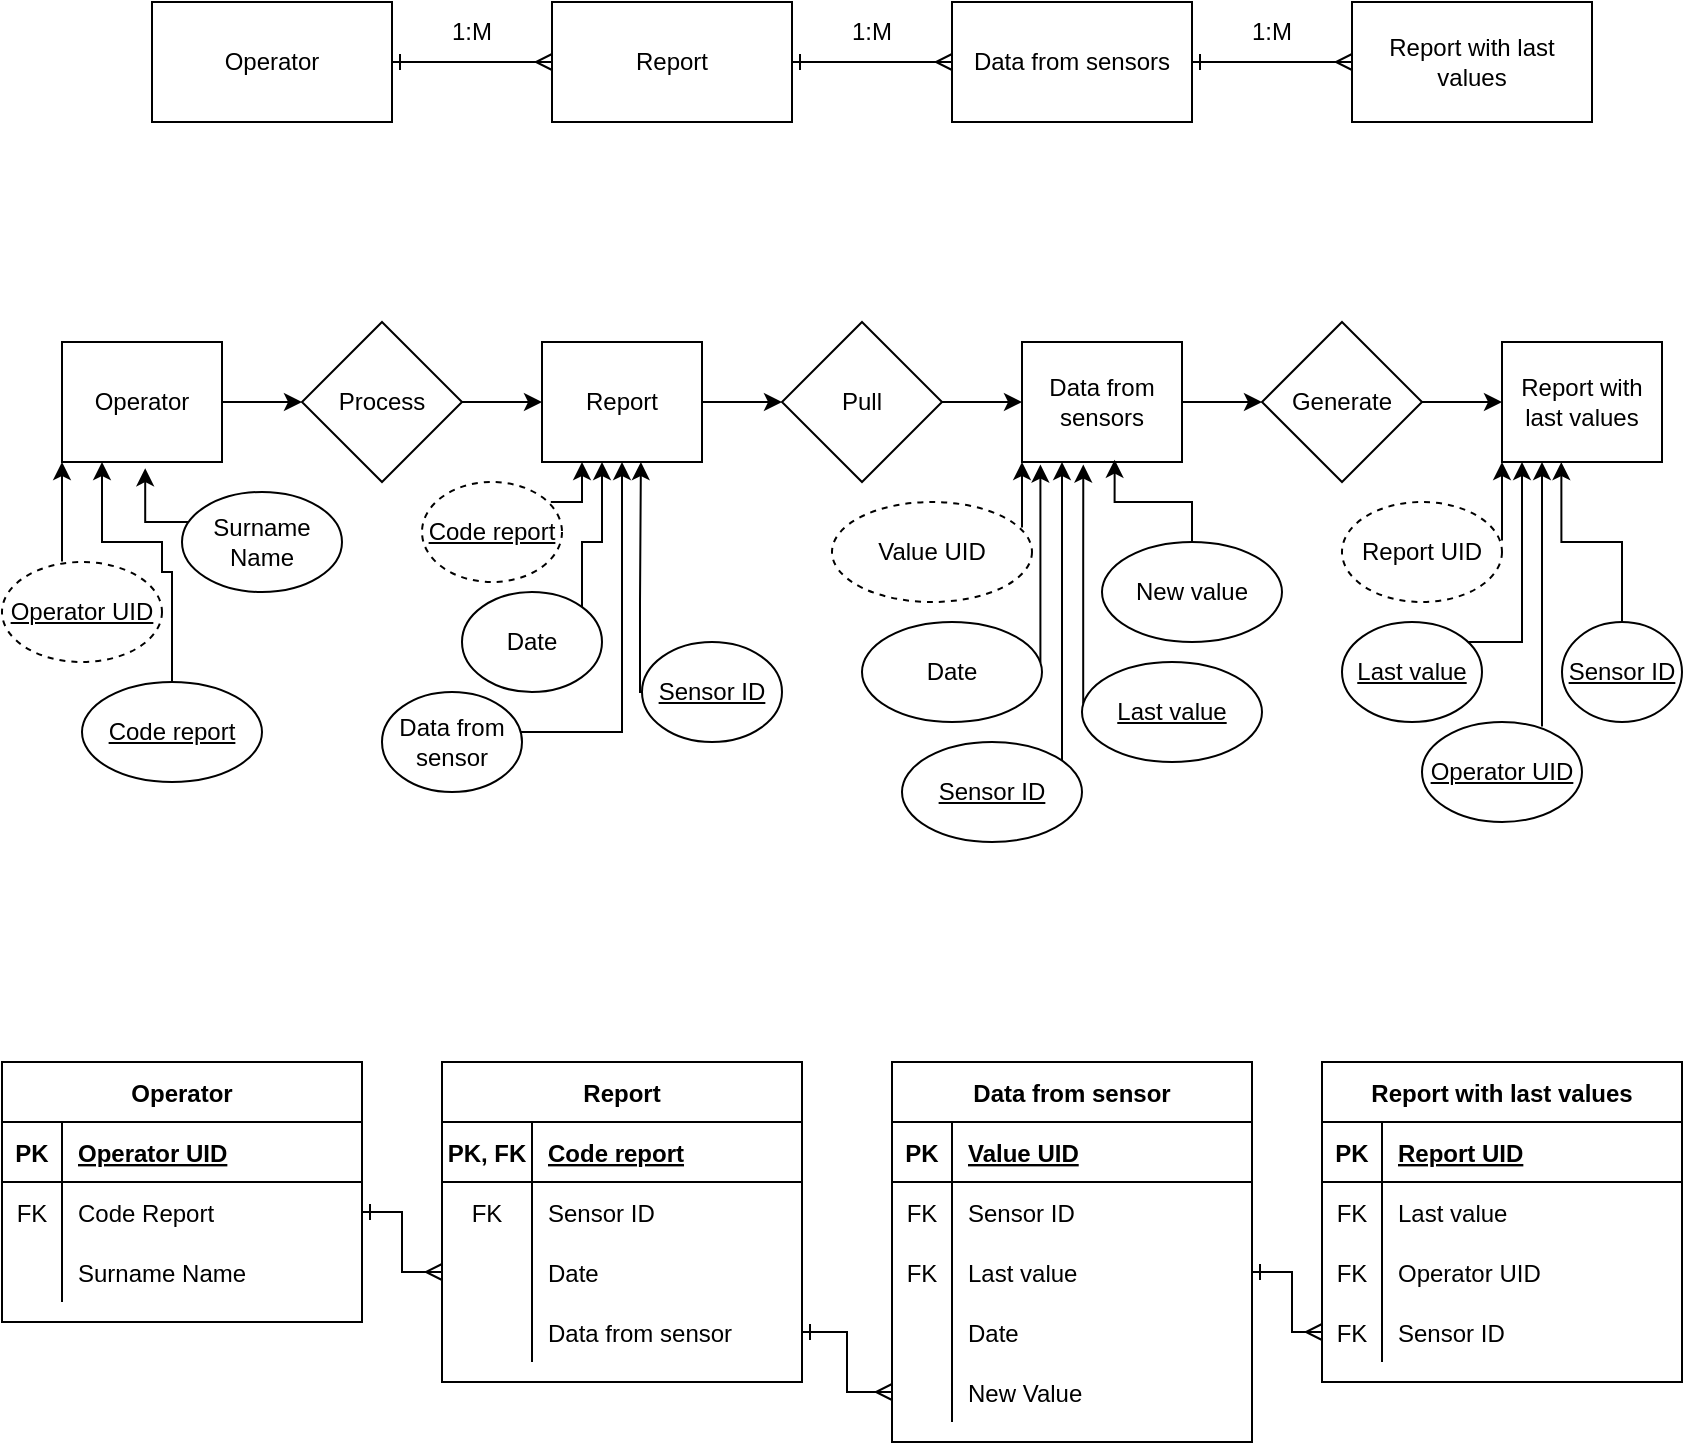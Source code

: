 <mxfile version="15.8.8" type="github">
  <diagram id="vGF8bialjJfrGTbfgi7j" name="Page-1">
    <mxGraphModel dx="1422" dy="764" grid="1" gridSize="10" guides="1" tooltips="1" connect="1" arrows="1" fold="1" page="1" pageScale="1" pageWidth="850" pageHeight="1100" math="0" shadow="0">
      <root>
        <mxCell id="0" />
        <mxCell id="1" parent="0" />
        <object label="" id="k1hCSAN1nnJ3lTa43a7m-6">
          <mxCell style="edgeStyle=orthogonalEdgeStyle;rounded=0;orthogonalLoop=1;jettySize=auto;html=1;endArrow=ERmany;endFill=0;startArrow=ERone;startFill=0;" parent="1" source="k1hCSAN1nnJ3lTa43a7m-2" target="k1hCSAN1nnJ3lTa43a7m-3" edge="1">
            <mxGeometry relative="1" as="geometry" />
          </mxCell>
        </object>
        <mxCell id="k1hCSAN1nnJ3lTa43a7m-2" value="Operator" style="rounded=0;whiteSpace=wrap;html=1;" parent="1" vertex="1">
          <mxGeometry x="80" y="40" width="120" height="60" as="geometry" />
        </mxCell>
        <mxCell id="jW70qNRnX1n7GCD5KlnL-18" style="edgeStyle=orthogonalEdgeStyle;rounded=0;orthogonalLoop=1;jettySize=auto;html=1;exitX=1;exitY=0.5;exitDx=0;exitDy=0;entryX=0;entryY=0.5;entryDx=0;entryDy=0;startArrow=ERone;startFill=0;endArrow=ERmany;endFill=0;" edge="1" parent="1" source="k1hCSAN1nnJ3lTa43a7m-3" target="k1hCSAN1nnJ3lTa43a7m-4">
          <mxGeometry relative="1" as="geometry" />
        </mxCell>
        <mxCell id="k1hCSAN1nnJ3lTa43a7m-3" value="Report" style="rounded=0;whiteSpace=wrap;html=1;" parent="1" vertex="1">
          <mxGeometry x="280" y="40" width="120" height="60" as="geometry" />
        </mxCell>
        <mxCell id="jW70qNRnX1n7GCD5KlnL-19" style="edgeStyle=orthogonalEdgeStyle;rounded=0;orthogonalLoop=1;jettySize=auto;html=1;exitX=1;exitY=0.5;exitDx=0;exitDy=0;entryX=0;entryY=0.5;entryDx=0;entryDy=0;startArrow=ERone;startFill=0;endArrow=ERmany;endFill=0;" edge="1" parent="1" source="k1hCSAN1nnJ3lTa43a7m-4" target="k1hCSAN1nnJ3lTa43a7m-5">
          <mxGeometry relative="1" as="geometry" />
        </mxCell>
        <mxCell id="k1hCSAN1nnJ3lTa43a7m-4" value="Data from sensors" style="rounded=0;whiteSpace=wrap;html=1;" parent="1" vertex="1">
          <mxGeometry x="480" y="40" width="120" height="60" as="geometry" />
        </mxCell>
        <mxCell id="k1hCSAN1nnJ3lTa43a7m-5" value="Report with last values" style="rounded=0;whiteSpace=wrap;html=1;" parent="1" vertex="1">
          <mxGeometry x="680" y="40" width="120" height="60" as="geometry" />
        </mxCell>
        <object label="" id="k1hCSAN1nnJ3lTa43a7m-12">
          <mxCell style="edgeStyle=orthogonalEdgeStyle;rounded=0;orthogonalLoop=1;jettySize=auto;html=1;endArrow=classic;endFill=1;startArrow=none;" parent="1" source="k1hCSAN1nnJ3lTa43a7m-19" target="k1hCSAN1nnJ3lTa43a7m-15" edge="1">
            <mxGeometry relative="1" as="geometry" />
          </mxCell>
        </object>
        <mxCell id="k1hCSAN1nnJ3lTa43a7m-13" value="Operator" style="rounded=0;whiteSpace=wrap;html=1;" parent="1" vertex="1">
          <mxGeometry x="35" y="210" width="80" height="60" as="geometry" />
        </mxCell>
        <mxCell id="jW70qNRnX1n7GCD5KlnL-13" value="" style="edgeStyle=orthogonalEdgeStyle;rounded=0;orthogonalLoop=1;jettySize=auto;html=1;endArrow=classic;endFill=1;" edge="1" parent="1" source="k1hCSAN1nnJ3lTa43a7m-15" target="jW70qNRnX1n7GCD5KlnL-12">
          <mxGeometry relative="1" as="geometry" />
        </mxCell>
        <mxCell id="k1hCSAN1nnJ3lTa43a7m-15" value="Report" style="rounded=0;whiteSpace=wrap;html=1;" parent="1" vertex="1">
          <mxGeometry x="275" y="210" width="80" height="60" as="geometry" />
        </mxCell>
        <mxCell id="k1hCSAN1nnJ3lTa43a7m-16" value="" style="edgeStyle=orthogonalEdgeStyle;rounded=0;orthogonalLoop=1;jettySize=auto;html=1;endArrow=classic;endFill=1;startArrow=none;" parent="1" source="k1hCSAN1nnJ3lTa43a7m-21" target="k1hCSAN1nnJ3lTa43a7m-18" edge="1">
          <mxGeometry relative="1" as="geometry" />
        </mxCell>
        <mxCell id="k1hCSAN1nnJ3lTa43a7m-17" value="Data from sensors" style="rounded=0;whiteSpace=wrap;html=1;" parent="1" vertex="1">
          <mxGeometry x="515" y="210" width="80" height="60" as="geometry" />
        </mxCell>
        <mxCell id="k1hCSAN1nnJ3lTa43a7m-18" value="Report with last values" style="rounded=0;whiteSpace=wrap;html=1;" parent="1" vertex="1">
          <mxGeometry x="755" y="210" width="80" height="60" as="geometry" />
        </mxCell>
        <mxCell id="k1hCSAN1nnJ3lTa43a7m-19" value="Process" style="rhombus;whiteSpace=wrap;html=1;" parent="1" vertex="1">
          <mxGeometry x="155" y="200" width="80" height="80" as="geometry" />
        </mxCell>
        <mxCell id="k1hCSAN1nnJ3lTa43a7m-20" value="" style="edgeStyle=orthogonalEdgeStyle;rounded=0;orthogonalLoop=1;jettySize=auto;html=1;endArrow=classic;endFill=1;" parent="1" source="k1hCSAN1nnJ3lTa43a7m-13" target="k1hCSAN1nnJ3lTa43a7m-19" edge="1">
          <mxGeometry relative="1" as="geometry">
            <mxPoint x="-685" y="240" as="sourcePoint" />
            <mxPoint x="-325" y="240" as="targetPoint" />
          </mxGeometry>
        </mxCell>
        <mxCell id="k1hCSAN1nnJ3lTa43a7m-21" value="&lt;div&gt;Generate&lt;/div&gt;" style="rhombus;whiteSpace=wrap;html=1;" parent="1" vertex="1">
          <mxGeometry x="635" y="200" width="80" height="80" as="geometry" />
        </mxCell>
        <mxCell id="k1hCSAN1nnJ3lTa43a7m-22" value="" style="edgeStyle=orthogonalEdgeStyle;rounded=0;orthogonalLoop=1;jettySize=auto;html=1;endArrow=classic;endFill=1;" parent="1" source="k1hCSAN1nnJ3lTa43a7m-17" target="k1hCSAN1nnJ3lTa43a7m-21" edge="1">
          <mxGeometry relative="1" as="geometry">
            <mxPoint x="275" y="240" as="sourcePoint" />
            <mxPoint x="675" y="240" as="targetPoint" />
          </mxGeometry>
        </mxCell>
        <mxCell id="k1hCSAN1nnJ3lTa43a7m-28" value="" style="edgeStyle=orthogonalEdgeStyle;rounded=0;orthogonalLoop=1;jettySize=auto;html=1;endArrow=classic;endFill=1;" parent="1" source="k1hCSAN1nnJ3lTa43a7m-26" target="k1hCSAN1nnJ3lTa43a7m-13" edge="1">
          <mxGeometry relative="1" as="geometry">
            <Array as="points">
              <mxPoint x="35" y="310" />
              <mxPoint x="35" y="310" />
            </Array>
          </mxGeometry>
        </mxCell>
        <mxCell id="k1hCSAN1nnJ3lTa43a7m-26" value="Operator UID" style="ellipse;whiteSpace=wrap;html=1;dashed=1;strokeWidth=1;perimeterSpacing=1;fontStyle=4" parent="1" vertex="1">
          <mxGeometry x="5" y="320" width="80" height="50" as="geometry" />
        </mxCell>
        <mxCell id="jW70qNRnX1n7GCD5KlnL-50" style="edgeStyle=orthogonalEdgeStyle;rounded=0;orthogonalLoop=1;jettySize=auto;html=1;entryX=0.25;entryY=1;entryDx=0;entryDy=0;startArrow=none;startFill=0;endArrow=classic;endFill=1;" edge="1" parent="1" source="k1hCSAN1nnJ3lTa43a7m-29" target="k1hCSAN1nnJ3lTa43a7m-13">
          <mxGeometry relative="1" as="geometry">
            <Array as="points">
              <mxPoint x="90" y="325" />
              <mxPoint x="85" y="325" />
              <mxPoint x="85" y="310" />
              <mxPoint x="55" y="310" />
            </Array>
          </mxGeometry>
        </mxCell>
        <mxCell id="k1hCSAN1nnJ3lTa43a7m-29" value="Code report" style="ellipse;whiteSpace=wrap;html=1;strokeWidth=1;fontStyle=4" parent="1" vertex="1">
          <mxGeometry x="45" y="380" width="90" height="50" as="geometry" />
        </mxCell>
        <mxCell id="Ia2dbIfGd3CQwf1KwUH0-1" value="&amp;nbsp;" style="text;whiteSpace=wrap;html=1;" parent="1" vertex="1">
          <mxGeometry x="265" y="400" width="30" height="30" as="geometry" />
        </mxCell>
        <mxCell id="jW70qNRnX1n7GCD5KlnL-2" value="1:M" style="text;html=1;strokeColor=none;fillColor=none;align=center;verticalAlign=middle;whiteSpace=wrap;rounded=0;" vertex="1" parent="1">
          <mxGeometry x="210" y="40" width="60" height="30" as="geometry" />
        </mxCell>
        <mxCell id="jW70qNRnX1n7GCD5KlnL-3" value="1:M" style="text;html=1;strokeColor=none;fillColor=none;align=center;verticalAlign=middle;whiteSpace=wrap;rounded=0;" vertex="1" parent="1">
          <mxGeometry x="410" y="40" width="60" height="30" as="geometry" />
        </mxCell>
        <mxCell id="jW70qNRnX1n7GCD5KlnL-4" value="1:M" style="text;html=1;strokeColor=none;fillColor=none;align=center;verticalAlign=middle;whiteSpace=wrap;rounded=0;" vertex="1" parent="1">
          <mxGeometry x="610" y="40" width="60" height="30" as="geometry" />
        </mxCell>
        <mxCell id="jW70qNRnX1n7GCD5KlnL-7" style="edgeStyle=orthogonalEdgeStyle;rounded=0;orthogonalLoop=1;jettySize=auto;html=1;endArrow=classic;endFill=1;" edge="1" parent="1" source="jW70qNRnX1n7GCD5KlnL-5" target="k1hCSAN1nnJ3lTa43a7m-15">
          <mxGeometry relative="1" as="geometry">
            <Array as="points">
              <mxPoint x="295" y="290" />
            </Array>
          </mxGeometry>
        </mxCell>
        <mxCell id="jW70qNRnX1n7GCD5KlnL-5" value="Code report" style="ellipse;whiteSpace=wrap;html=1;dashed=1;strokeWidth=1;perimeterSpacing=1;fontStyle=4" vertex="1" parent="1">
          <mxGeometry x="215" y="280" width="70" height="50" as="geometry" />
        </mxCell>
        <mxCell id="jW70qNRnX1n7GCD5KlnL-51" style="edgeStyle=orthogonalEdgeStyle;rounded=0;orthogonalLoop=1;jettySize=auto;html=1;entryX=0.52;entryY=1.052;entryDx=0;entryDy=0;entryPerimeter=0;startArrow=none;startFill=0;endArrow=classic;endFill=1;" edge="1" parent="1" source="jW70qNRnX1n7GCD5KlnL-8" target="k1hCSAN1nnJ3lTa43a7m-13">
          <mxGeometry relative="1" as="geometry">
            <Array as="points">
              <mxPoint x="77" y="300" />
            </Array>
          </mxGeometry>
        </mxCell>
        <mxCell id="jW70qNRnX1n7GCD5KlnL-8" value="Surname Name" style="ellipse;whiteSpace=wrap;html=1;strokeWidth=1;fontStyle=0" vertex="1" parent="1">
          <mxGeometry x="95" y="285" width="80" height="50" as="geometry" />
        </mxCell>
        <mxCell id="jW70qNRnX1n7GCD5KlnL-14" value="" style="edgeStyle=orthogonalEdgeStyle;rounded=0;orthogonalLoop=1;jettySize=auto;html=1;endArrow=classic;endFill=1;" edge="1" parent="1" source="jW70qNRnX1n7GCD5KlnL-12" target="k1hCSAN1nnJ3lTa43a7m-17">
          <mxGeometry relative="1" as="geometry" />
        </mxCell>
        <mxCell id="jW70qNRnX1n7GCD5KlnL-12" value="Pull" style="rhombus;whiteSpace=wrap;html=1;" vertex="1" parent="1">
          <mxGeometry x="395" y="200" width="80" height="80" as="geometry" />
        </mxCell>
        <mxCell id="jW70qNRnX1n7GCD5KlnL-17" style="edgeStyle=orthogonalEdgeStyle;rounded=0;orthogonalLoop=1;jettySize=auto;html=1;endArrow=classic;endFill=1;" edge="1" parent="1" source="jW70qNRnX1n7GCD5KlnL-15">
          <mxGeometry relative="1" as="geometry">
            <mxPoint x="305" y="270" as="targetPoint" />
            <Array as="points">
              <mxPoint x="295" y="310" />
              <mxPoint x="305" y="310" />
              <mxPoint x="305" y="270" />
            </Array>
          </mxGeometry>
        </mxCell>
        <mxCell id="jW70qNRnX1n7GCD5KlnL-15" value="&lt;div&gt;Date&lt;/div&gt;" style="ellipse;whiteSpace=wrap;html=1;strokeWidth=1;fontStyle=0" vertex="1" parent="1">
          <mxGeometry x="235" y="335" width="70" height="50" as="geometry" />
        </mxCell>
        <mxCell id="jW70qNRnX1n7GCD5KlnL-21" style="edgeStyle=orthogonalEdgeStyle;rounded=0;orthogonalLoop=1;jettySize=auto;html=1;entryX=0.5;entryY=1;entryDx=0;entryDy=0;startArrow=none;startFill=0;endArrow=classic;endFill=1;" edge="1" parent="1" source="jW70qNRnX1n7GCD5KlnL-20" target="k1hCSAN1nnJ3lTa43a7m-15">
          <mxGeometry relative="1" as="geometry">
            <Array as="points">
              <mxPoint x="315" y="405" />
            </Array>
          </mxGeometry>
        </mxCell>
        <mxCell id="jW70qNRnX1n7GCD5KlnL-20" value="Data from sensor" style="ellipse;whiteSpace=wrap;html=1;strokeWidth=1;fontStyle=0" vertex="1" parent="1">
          <mxGeometry x="195" y="385" width="70" height="50" as="geometry" />
        </mxCell>
        <mxCell id="jW70qNRnX1n7GCD5KlnL-23" style="edgeStyle=orthogonalEdgeStyle;rounded=0;orthogonalLoop=1;jettySize=auto;html=1;entryX=0.618;entryY=1;entryDx=0;entryDy=0;entryPerimeter=0;startArrow=none;startFill=0;endArrow=classic;endFill=1;" edge="1" parent="1" source="jW70qNRnX1n7GCD5KlnL-22" target="k1hCSAN1nnJ3lTa43a7m-15">
          <mxGeometry relative="1" as="geometry">
            <Array as="points">
              <mxPoint x="324" y="340" />
              <mxPoint x="324" y="340" />
            </Array>
          </mxGeometry>
        </mxCell>
        <mxCell id="jW70qNRnX1n7GCD5KlnL-22" value="Sensor ID" style="ellipse;whiteSpace=wrap;html=1;strokeWidth=1;fontStyle=4" vertex="1" parent="1">
          <mxGeometry x="325" y="360" width="70" height="50" as="geometry" />
        </mxCell>
        <mxCell id="jW70qNRnX1n7GCD5KlnL-26" style="edgeStyle=orthogonalEdgeStyle;rounded=0;orthogonalLoop=1;jettySize=auto;html=1;entryX=0;entryY=1;entryDx=0;entryDy=0;startArrow=none;startFill=0;endArrow=classic;endFill=1;" edge="1" parent="1" source="jW70qNRnX1n7GCD5KlnL-25" target="k1hCSAN1nnJ3lTa43a7m-17">
          <mxGeometry relative="1" as="geometry">
            <Array as="points">
              <mxPoint x="485" y="290" />
              <mxPoint x="485" y="290" />
            </Array>
          </mxGeometry>
        </mxCell>
        <mxCell id="jW70qNRnX1n7GCD5KlnL-25" value="Value UID" style="ellipse;whiteSpace=wrap;html=1;dashed=1;strokeWidth=1;perimeterSpacing=1;" vertex="1" parent="1">
          <mxGeometry x="420" y="290" width="100" height="50" as="geometry" />
        </mxCell>
        <mxCell id="jW70qNRnX1n7GCD5KlnL-28" style="edgeStyle=orthogonalEdgeStyle;rounded=0;orthogonalLoop=1;jettySize=auto;html=1;entryX=0.115;entryY=1.021;entryDx=0;entryDy=0;entryPerimeter=0;startArrow=none;startFill=0;endArrow=classic;endFill=1;" edge="1" parent="1" source="jW70qNRnX1n7GCD5KlnL-27" target="k1hCSAN1nnJ3lTa43a7m-17">
          <mxGeometry relative="1" as="geometry">
            <Array as="points">
              <mxPoint x="524" y="350" />
              <mxPoint x="524" y="350" />
            </Array>
          </mxGeometry>
        </mxCell>
        <mxCell id="jW70qNRnX1n7GCD5KlnL-27" value="&lt;div&gt;Date&lt;/div&gt;" style="ellipse;whiteSpace=wrap;html=1;strokeWidth=1;fontStyle=0" vertex="1" parent="1">
          <mxGeometry x="435" y="350" width="90" height="50" as="geometry" />
        </mxCell>
        <mxCell id="jW70qNRnX1n7GCD5KlnL-30" style="edgeStyle=orthogonalEdgeStyle;rounded=0;orthogonalLoop=1;jettySize=auto;html=1;entryX=0.25;entryY=1;entryDx=0;entryDy=0;startArrow=none;startFill=0;endArrow=classic;endFill=1;" edge="1" parent="1" source="jW70qNRnX1n7GCD5KlnL-29" target="k1hCSAN1nnJ3lTa43a7m-17">
          <mxGeometry relative="1" as="geometry">
            <Array as="points">
              <mxPoint x="535" y="360" />
              <mxPoint x="535" y="360" />
            </Array>
          </mxGeometry>
        </mxCell>
        <mxCell id="jW70qNRnX1n7GCD5KlnL-29" value="Sensor ID" style="ellipse;whiteSpace=wrap;html=1;strokeWidth=1;fontStyle=4" vertex="1" parent="1">
          <mxGeometry x="455" y="410" width="90" height="50" as="geometry" />
        </mxCell>
        <mxCell id="jW70qNRnX1n7GCD5KlnL-33" style="edgeStyle=orthogonalEdgeStyle;rounded=0;orthogonalLoop=1;jettySize=auto;html=1;entryX=0.383;entryY=1.021;entryDx=0;entryDy=0;entryPerimeter=0;startArrow=none;startFill=0;endArrow=classic;endFill=1;" edge="1" parent="1" source="jW70qNRnX1n7GCD5KlnL-31" target="k1hCSAN1nnJ3lTa43a7m-17">
          <mxGeometry relative="1" as="geometry">
            <Array as="points">
              <mxPoint x="546" y="320" />
            </Array>
          </mxGeometry>
        </mxCell>
        <mxCell id="jW70qNRnX1n7GCD5KlnL-31" value="Last value" style="ellipse;whiteSpace=wrap;html=1;strokeWidth=1;fontStyle=4" vertex="1" parent="1">
          <mxGeometry x="545" y="370" width="90" height="50" as="geometry" />
        </mxCell>
        <mxCell id="jW70qNRnX1n7GCD5KlnL-34" style="edgeStyle=orthogonalEdgeStyle;rounded=0;orthogonalLoop=1;jettySize=auto;html=1;entryX=0.579;entryY=0.981;entryDx=0;entryDy=0;entryPerimeter=0;startArrow=none;startFill=0;endArrow=classic;endFill=1;" edge="1" parent="1" source="jW70qNRnX1n7GCD5KlnL-32" target="k1hCSAN1nnJ3lTa43a7m-17">
          <mxGeometry relative="1" as="geometry" />
        </mxCell>
        <mxCell id="jW70qNRnX1n7GCD5KlnL-32" value="New value" style="ellipse;whiteSpace=wrap;html=1;strokeWidth=1;fontStyle=0" vertex="1" parent="1">
          <mxGeometry x="555" y="310" width="90" height="50" as="geometry" />
        </mxCell>
        <mxCell id="jW70qNRnX1n7GCD5KlnL-35" value="&amp;nbsp;" style="text;whiteSpace=wrap;html=1;" vertex="1" parent="1">
          <mxGeometry x="705" y="390" width="30" height="30" as="geometry" />
        </mxCell>
        <mxCell id="jW70qNRnX1n7GCD5KlnL-41" style="edgeStyle=orthogonalEdgeStyle;rounded=0;orthogonalLoop=1;jettySize=auto;html=1;entryX=0.125;entryY=1;entryDx=0;entryDy=0;entryPerimeter=0;startArrow=none;startFill=0;endArrow=classic;endFill=1;" edge="1" parent="1" source="jW70qNRnX1n7GCD5KlnL-36" target="k1hCSAN1nnJ3lTa43a7m-18">
          <mxGeometry relative="1" as="geometry">
            <Array as="points">
              <mxPoint x="765" y="360" />
              <mxPoint x="765" y="360" />
            </Array>
          </mxGeometry>
        </mxCell>
        <mxCell id="jW70qNRnX1n7GCD5KlnL-36" value="Last value" style="ellipse;whiteSpace=wrap;html=1;strokeWidth=1;fontStyle=4" vertex="1" parent="1">
          <mxGeometry x="675" y="350" width="70" height="50" as="geometry" />
        </mxCell>
        <mxCell id="jW70qNRnX1n7GCD5KlnL-42" style="edgeStyle=orthogonalEdgeStyle;rounded=0;orthogonalLoop=1;jettySize=auto;html=1;entryX=0.25;entryY=1;entryDx=0;entryDy=0;startArrow=none;startFill=0;endArrow=classic;endFill=1;" edge="1" parent="1" source="jW70qNRnX1n7GCD5KlnL-37" target="k1hCSAN1nnJ3lTa43a7m-18">
          <mxGeometry relative="1" as="geometry">
            <Array as="points">
              <mxPoint x="775" y="380" />
              <mxPoint x="775" y="380" />
            </Array>
          </mxGeometry>
        </mxCell>
        <mxCell id="jW70qNRnX1n7GCD5KlnL-37" value="Operator UID" style="ellipse;whiteSpace=wrap;html=1;strokeWidth=1;perimeterSpacing=1;fontStyle=4" vertex="1" parent="1">
          <mxGeometry x="715" y="400" width="80" height="50" as="geometry" />
        </mxCell>
        <mxCell id="jW70qNRnX1n7GCD5KlnL-39" style="edgeStyle=orthogonalEdgeStyle;rounded=0;orthogonalLoop=1;jettySize=auto;html=1;entryX=0;entryY=1;entryDx=0;entryDy=0;startArrow=none;startFill=0;endArrow=classic;endFill=1;" edge="1" parent="1" source="jW70qNRnX1n7GCD5KlnL-38" target="k1hCSAN1nnJ3lTa43a7m-18">
          <mxGeometry relative="1" as="geometry">
            <Array as="points">
              <mxPoint x="745" y="290" />
              <mxPoint x="745" y="290" />
            </Array>
          </mxGeometry>
        </mxCell>
        <mxCell id="jW70qNRnX1n7GCD5KlnL-38" value="Report UID" style="ellipse;whiteSpace=wrap;html=1;dashed=1;strokeWidth=1;perimeterSpacing=1;fontStyle=0" vertex="1" parent="1">
          <mxGeometry x="675" y="290" width="80" height="50" as="geometry" />
        </mxCell>
        <mxCell id="jW70qNRnX1n7GCD5KlnL-43" style="edgeStyle=orthogonalEdgeStyle;rounded=0;orthogonalLoop=1;jettySize=auto;html=1;entryX=0.371;entryY=1.001;entryDx=0;entryDy=0;entryPerimeter=0;startArrow=none;startFill=0;endArrow=classic;endFill=1;" edge="1" parent="1" source="jW70qNRnX1n7GCD5KlnL-40" target="k1hCSAN1nnJ3lTa43a7m-18">
          <mxGeometry relative="1" as="geometry" />
        </mxCell>
        <mxCell id="jW70qNRnX1n7GCD5KlnL-40" value="Sensor ID" style="ellipse;whiteSpace=wrap;html=1;strokeWidth=1;fontStyle=4" vertex="1" parent="1">
          <mxGeometry x="785" y="350" width="60" height="50" as="geometry" />
        </mxCell>
        <mxCell id="jW70qNRnX1n7GCD5KlnL-44" value="&amp;nbsp;" style="text;whiteSpace=wrap;html=1;" vertex="1" parent="1">
          <mxGeometry x="185" y="460" width="30" height="30" as="geometry" />
        </mxCell>
        <mxCell id="jW70qNRnX1n7GCD5KlnL-75" value="Operator" style="shape=table;startSize=30;container=1;collapsible=1;childLayout=tableLayout;fixedRows=1;rowLines=0;fontStyle=1;align=center;resizeLast=1;" vertex="1" parent="1">
          <mxGeometry x="5" y="570" width="180" height="130" as="geometry" />
        </mxCell>
        <mxCell id="jW70qNRnX1n7GCD5KlnL-76" value="" style="shape=partialRectangle;collapsible=0;dropTarget=0;pointerEvents=0;fillColor=none;top=0;left=0;bottom=1;right=0;points=[[0,0.5],[1,0.5]];portConstraint=eastwest;" vertex="1" parent="jW70qNRnX1n7GCD5KlnL-75">
          <mxGeometry y="30" width="180" height="30" as="geometry" />
        </mxCell>
        <mxCell id="jW70qNRnX1n7GCD5KlnL-77" value="PK" style="shape=partialRectangle;connectable=0;fillColor=none;top=0;left=0;bottom=0;right=0;fontStyle=1;overflow=hidden;" vertex="1" parent="jW70qNRnX1n7GCD5KlnL-76">
          <mxGeometry width="30" height="30" as="geometry">
            <mxRectangle width="30" height="30" as="alternateBounds" />
          </mxGeometry>
        </mxCell>
        <mxCell id="jW70qNRnX1n7GCD5KlnL-78" value="Operator UID" style="shape=partialRectangle;connectable=0;fillColor=none;top=0;left=0;bottom=0;right=0;align=left;spacingLeft=6;fontStyle=5;overflow=hidden;" vertex="1" parent="jW70qNRnX1n7GCD5KlnL-76">
          <mxGeometry x="30" width="150" height="30" as="geometry">
            <mxRectangle width="150" height="30" as="alternateBounds" />
          </mxGeometry>
        </mxCell>
        <mxCell id="jW70qNRnX1n7GCD5KlnL-79" value="" style="shape=partialRectangle;collapsible=0;dropTarget=0;pointerEvents=0;fillColor=none;top=0;left=0;bottom=0;right=0;points=[[0,0.5],[1,0.5]];portConstraint=eastwest;" vertex="1" parent="jW70qNRnX1n7GCD5KlnL-75">
          <mxGeometry y="60" width="180" height="30" as="geometry" />
        </mxCell>
        <mxCell id="jW70qNRnX1n7GCD5KlnL-80" value="FK" style="shape=partialRectangle;connectable=0;fillColor=none;top=0;left=0;bottom=0;right=0;editable=1;overflow=hidden;" vertex="1" parent="jW70qNRnX1n7GCD5KlnL-79">
          <mxGeometry width="30" height="30" as="geometry">
            <mxRectangle width="30" height="30" as="alternateBounds" />
          </mxGeometry>
        </mxCell>
        <mxCell id="jW70qNRnX1n7GCD5KlnL-81" value="Code Report" style="shape=partialRectangle;connectable=0;fillColor=none;top=0;left=0;bottom=0;right=0;align=left;spacingLeft=6;overflow=hidden;" vertex="1" parent="jW70qNRnX1n7GCD5KlnL-79">
          <mxGeometry x="30" width="150" height="30" as="geometry">
            <mxRectangle width="150" height="30" as="alternateBounds" />
          </mxGeometry>
        </mxCell>
        <mxCell id="jW70qNRnX1n7GCD5KlnL-82" value="" style="shape=partialRectangle;collapsible=0;dropTarget=0;pointerEvents=0;fillColor=none;top=0;left=0;bottom=0;right=0;points=[[0,0.5],[1,0.5]];portConstraint=eastwest;" vertex="1" parent="jW70qNRnX1n7GCD5KlnL-75">
          <mxGeometry y="90" width="180" height="30" as="geometry" />
        </mxCell>
        <mxCell id="jW70qNRnX1n7GCD5KlnL-83" value="" style="shape=partialRectangle;connectable=0;fillColor=none;top=0;left=0;bottom=0;right=0;editable=1;overflow=hidden;" vertex="1" parent="jW70qNRnX1n7GCD5KlnL-82">
          <mxGeometry width="30" height="30" as="geometry">
            <mxRectangle width="30" height="30" as="alternateBounds" />
          </mxGeometry>
        </mxCell>
        <mxCell id="jW70qNRnX1n7GCD5KlnL-84" value="Surname Name" style="shape=partialRectangle;connectable=0;fillColor=none;top=0;left=0;bottom=0;right=0;align=left;spacingLeft=6;overflow=hidden;" vertex="1" parent="jW70qNRnX1n7GCD5KlnL-82">
          <mxGeometry x="30" width="150" height="30" as="geometry">
            <mxRectangle width="150" height="30" as="alternateBounds" />
          </mxGeometry>
        </mxCell>
        <mxCell id="jW70qNRnX1n7GCD5KlnL-88" value="Report" style="shape=table;startSize=30;container=1;collapsible=1;childLayout=tableLayout;fixedRows=1;rowLines=0;fontStyle=1;align=center;resizeLast=1;" vertex="1" parent="1">
          <mxGeometry x="225" y="570" width="180" height="160" as="geometry" />
        </mxCell>
        <mxCell id="jW70qNRnX1n7GCD5KlnL-89" value="" style="shape=partialRectangle;collapsible=0;dropTarget=0;pointerEvents=0;fillColor=none;top=0;left=0;bottom=1;right=0;points=[[0,0.5],[1,0.5]];portConstraint=eastwest;" vertex="1" parent="jW70qNRnX1n7GCD5KlnL-88">
          <mxGeometry y="30" width="180" height="30" as="geometry" />
        </mxCell>
        <mxCell id="jW70qNRnX1n7GCD5KlnL-90" value="PK, FK" style="shape=partialRectangle;connectable=0;fillColor=none;top=0;left=0;bottom=0;right=0;fontStyle=1;overflow=hidden;" vertex="1" parent="jW70qNRnX1n7GCD5KlnL-89">
          <mxGeometry width="45" height="30" as="geometry">
            <mxRectangle width="45" height="30" as="alternateBounds" />
          </mxGeometry>
        </mxCell>
        <mxCell id="jW70qNRnX1n7GCD5KlnL-91" value="Code report" style="shape=partialRectangle;connectable=0;fillColor=none;top=0;left=0;bottom=0;right=0;align=left;spacingLeft=6;fontStyle=5;overflow=hidden;" vertex="1" parent="jW70qNRnX1n7GCD5KlnL-89">
          <mxGeometry x="45" width="135" height="30" as="geometry">
            <mxRectangle width="135" height="30" as="alternateBounds" />
          </mxGeometry>
        </mxCell>
        <mxCell id="jW70qNRnX1n7GCD5KlnL-92" value="" style="shape=partialRectangle;collapsible=0;dropTarget=0;pointerEvents=0;fillColor=none;top=0;left=0;bottom=0;right=0;points=[[0,0.5],[1,0.5]];portConstraint=eastwest;" vertex="1" parent="jW70qNRnX1n7GCD5KlnL-88">
          <mxGeometry y="60" width="180" height="30" as="geometry" />
        </mxCell>
        <mxCell id="jW70qNRnX1n7GCD5KlnL-93" value="FK" style="shape=partialRectangle;connectable=0;fillColor=none;top=0;left=0;bottom=0;right=0;editable=1;overflow=hidden;" vertex="1" parent="jW70qNRnX1n7GCD5KlnL-92">
          <mxGeometry width="45" height="30" as="geometry">
            <mxRectangle width="45" height="30" as="alternateBounds" />
          </mxGeometry>
        </mxCell>
        <mxCell id="jW70qNRnX1n7GCD5KlnL-94" value="Sensor ID" style="shape=partialRectangle;connectable=0;fillColor=none;top=0;left=0;bottom=0;right=0;align=left;spacingLeft=6;overflow=hidden;" vertex="1" parent="jW70qNRnX1n7GCD5KlnL-92">
          <mxGeometry x="45" width="135" height="30" as="geometry">
            <mxRectangle width="135" height="30" as="alternateBounds" />
          </mxGeometry>
        </mxCell>
        <mxCell id="jW70qNRnX1n7GCD5KlnL-95" value="" style="shape=partialRectangle;collapsible=0;dropTarget=0;pointerEvents=0;fillColor=none;top=0;left=0;bottom=0;right=0;points=[[0,0.5],[1,0.5]];portConstraint=eastwest;" vertex="1" parent="jW70qNRnX1n7GCD5KlnL-88">
          <mxGeometry y="90" width="180" height="30" as="geometry" />
        </mxCell>
        <mxCell id="jW70qNRnX1n7GCD5KlnL-96" value="" style="shape=partialRectangle;connectable=0;fillColor=none;top=0;left=0;bottom=0;right=0;editable=1;overflow=hidden;" vertex="1" parent="jW70qNRnX1n7GCD5KlnL-95">
          <mxGeometry width="45" height="30" as="geometry">
            <mxRectangle width="45" height="30" as="alternateBounds" />
          </mxGeometry>
        </mxCell>
        <mxCell id="jW70qNRnX1n7GCD5KlnL-97" value="Date" style="shape=partialRectangle;connectable=0;fillColor=none;top=0;left=0;bottom=0;right=0;align=left;spacingLeft=6;overflow=hidden;" vertex="1" parent="jW70qNRnX1n7GCD5KlnL-95">
          <mxGeometry x="45" width="135" height="30" as="geometry">
            <mxRectangle width="135" height="30" as="alternateBounds" />
          </mxGeometry>
        </mxCell>
        <mxCell id="jW70qNRnX1n7GCD5KlnL-121" style="shape=partialRectangle;collapsible=0;dropTarget=0;pointerEvents=0;fillColor=none;top=0;left=0;bottom=0;right=0;points=[[0,0.5],[1,0.5]];portConstraint=eastwest;" vertex="1" parent="jW70qNRnX1n7GCD5KlnL-88">
          <mxGeometry y="120" width="180" height="30" as="geometry" />
        </mxCell>
        <mxCell id="jW70qNRnX1n7GCD5KlnL-122" style="shape=partialRectangle;connectable=0;fillColor=none;top=0;left=0;bottom=0;right=0;editable=1;overflow=hidden;" vertex="1" parent="jW70qNRnX1n7GCD5KlnL-121">
          <mxGeometry width="45" height="30" as="geometry">
            <mxRectangle width="45" height="30" as="alternateBounds" />
          </mxGeometry>
        </mxCell>
        <mxCell id="jW70qNRnX1n7GCD5KlnL-123" value="Data from sensor" style="shape=partialRectangle;connectable=0;fillColor=none;top=0;left=0;bottom=0;right=0;align=left;spacingLeft=6;overflow=hidden;" vertex="1" parent="jW70qNRnX1n7GCD5KlnL-121">
          <mxGeometry x="45" width="135" height="30" as="geometry">
            <mxRectangle width="135" height="30" as="alternateBounds" />
          </mxGeometry>
        </mxCell>
        <mxCell id="jW70qNRnX1n7GCD5KlnL-98" value="Data from sensor" style="shape=table;startSize=30;container=1;collapsible=1;childLayout=tableLayout;fixedRows=1;rowLines=0;fontStyle=1;align=center;resizeLast=1;" vertex="1" parent="1">
          <mxGeometry x="450" y="570" width="180" height="190" as="geometry" />
        </mxCell>
        <mxCell id="jW70qNRnX1n7GCD5KlnL-99" value="" style="shape=partialRectangle;collapsible=0;dropTarget=0;pointerEvents=0;fillColor=none;top=0;left=0;bottom=1;right=0;points=[[0,0.5],[1,0.5]];portConstraint=eastwest;" vertex="1" parent="jW70qNRnX1n7GCD5KlnL-98">
          <mxGeometry y="30" width="180" height="30" as="geometry" />
        </mxCell>
        <mxCell id="jW70qNRnX1n7GCD5KlnL-100" value="PK" style="shape=partialRectangle;connectable=0;fillColor=none;top=0;left=0;bottom=0;right=0;fontStyle=1;overflow=hidden;" vertex="1" parent="jW70qNRnX1n7GCD5KlnL-99">
          <mxGeometry width="30" height="30" as="geometry">
            <mxRectangle width="30" height="30" as="alternateBounds" />
          </mxGeometry>
        </mxCell>
        <mxCell id="jW70qNRnX1n7GCD5KlnL-101" value="Value UID" style="shape=partialRectangle;connectable=0;fillColor=none;top=0;left=0;bottom=0;right=0;align=left;spacingLeft=6;fontStyle=5;overflow=hidden;" vertex="1" parent="jW70qNRnX1n7GCD5KlnL-99">
          <mxGeometry x="30" width="150" height="30" as="geometry">
            <mxRectangle width="150" height="30" as="alternateBounds" />
          </mxGeometry>
        </mxCell>
        <mxCell id="jW70qNRnX1n7GCD5KlnL-102" value="" style="shape=partialRectangle;collapsible=0;dropTarget=0;pointerEvents=0;fillColor=none;top=0;left=0;bottom=0;right=0;points=[[0,0.5],[1,0.5]];portConstraint=eastwest;" vertex="1" parent="jW70qNRnX1n7GCD5KlnL-98">
          <mxGeometry y="60" width="180" height="30" as="geometry" />
        </mxCell>
        <mxCell id="jW70qNRnX1n7GCD5KlnL-103" value="FK" style="shape=partialRectangle;connectable=0;fillColor=none;top=0;left=0;bottom=0;right=0;editable=1;overflow=hidden;" vertex="1" parent="jW70qNRnX1n7GCD5KlnL-102">
          <mxGeometry width="30" height="30" as="geometry">
            <mxRectangle width="30" height="30" as="alternateBounds" />
          </mxGeometry>
        </mxCell>
        <mxCell id="jW70qNRnX1n7GCD5KlnL-104" value="Sensor ID" style="shape=partialRectangle;connectable=0;fillColor=none;top=0;left=0;bottom=0;right=0;align=left;spacingLeft=6;overflow=hidden;" vertex="1" parent="jW70qNRnX1n7GCD5KlnL-102">
          <mxGeometry x="30" width="150" height="30" as="geometry">
            <mxRectangle width="150" height="30" as="alternateBounds" />
          </mxGeometry>
        </mxCell>
        <mxCell id="jW70qNRnX1n7GCD5KlnL-105" value="" style="shape=partialRectangle;collapsible=0;dropTarget=0;pointerEvents=0;fillColor=none;top=0;left=0;bottom=0;right=0;points=[[0,0.5],[1,0.5]];portConstraint=eastwest;" vertex="1" parent="jW70qNRnX1n7GCD5KlnL-98">
          <mxGeometry y="90" width="180" height="30" as="geometry" />
        </mxCell>
        <mxCell id="jW70qNRnX1n7GCD5KlnL-106" value="FK" style="shape=partialRectangle;connectable=0;fillColor=none;top=0;left=0;bottom=0;right=0;editable=1;overflow=hidden;" vertex="1" parent="jW70qNRnX1n7GCD5KlnL-105">
          <mxGeometry width="30" height="30" as="geometry">
            <mxRectangle width="30" height="30" as="alternateBounds" />
          </mxGeometry>
        </mxCell>
        <mxCell id="jW70qNRnX1n7GCD5KlnL-107" value="Last value" style="shape=partialRectangle;connectable=0;fillColor=none;top=0;left=0;bottom=0;right=0;align=left;spacingLeft=6;overflow=hidden;" vertex="1" parent="jW70qNRnX1n7GCD5KlnL-105">
          <mxGeometry x="30" width="150" height="30" as="geometry">
            <mxRectangle width="150" height="30" as="alternateBounds" />
          </mxGeometry>
        </mxCell>
        <mxCell id="jW70qNRnX1n7GCD5KlnL-127" style="shape=partialRectangle;collapsible=0;dropTarget=0;pointerEvents=0;fillColor=none;top=0;left=0;bottom=0;right=0;points=[[0,0.5],[1,0.5]];portConstraint=eastwest;" vertex="1" parent="jW70qNRnX1n7GCD5KlnL-98">
          <mxGeometry y="120" width="180" height="30" as="geometry" />
        </mxCell>
        <mxCell id="jW70qNRnX1n7GCD5KlnL-128" style="shape=partialRectangle;connectable=0;fillColor=none;top=0;left=0;bottom=0;right=0;editable=1;overflow=hidden;" vertex="1" parent="jW70qNRnX1n7GCD5KlnL-127">
          <mxGeometry width="30" height="30" as="geometry">
            <mxRectangle width="30" height="30" as="alternateBounds" />
          </mxGeometry>
        </mxCell>
        <mxCell id="jW70qNRnX1n7GCD5KlnL-129" value="Date" style="shape=partialRectangle;connectable=0;fillColor=none;top=0;left=0;bottom=0;right=0;align=left;spacingLeft=6;overflow=hidden;" vertex="1" parent="jW70qNRnX1n7GCD5KlnL-127">
          <mxGeometry x="30" width="150" height="30" as="geometry">
            <mxRectangle width="150" height="30" as="alternateBounds" />
          </mxGeometry>
        </mxCell>
        <mxCell id="jW70qNRnX1n7GCD5KlnL-124" style="shape=partialRectangle;collapsible=0;dropTarget=0;pointerEvents=0;fillColor=none;top=0;left=0;bottom=0;right=0;points=[[0,0.5],[1,0.5]];portConstraint=eastwest;" vertex="1" parent="jW70qNRnX1n7GCD5KlnL-98">
          <mxGeometry y="150" width="180" height="30" as="geometry" />
        </mxCell>
        <mxCell id="jW70qNRnX1n7GCD5KlnL-125" style="shape=partialRectangle;connectable=0;fillColor=none;top=0;left=0;bottom=0;right=0;editable=1;overflow=hidden;" vertex="1" parent="jW70qNRnX1n7GCD5KlnL-124">
          <mxGeometry width="30" height="30" as="geometry">
            <mxRectangle width="30" height="30" as="alternateBounds" />
          </mxGeometry>
        </mxCell>
        <mxCell id="jW70qNRnX1n7GCD5KlnL-126" value="New Value" style="shape=partialRectangle;connectable=0;fillColor=none;top=0;left=0;bottom=0;right=0;align=left;spacingLeft=6;overflow=hidden;" vertex="1" parent="jW70qNRnX1n7GCD5KlnL-124">
          <mxGeometry x="30" width="150" height="30" as="geometry">
            <mxRectangle width="150" height="30" as="alternateBounds" />
          </mxGeometry>
        </mxCell>
        <mxCell id="jW70qNRnX1n7GCD5KlnL-108" value="Report with last values" style="shape=table;startSize=30;container=1;collapsible=1;childLayout=tableLayout;fixedRows=1;rowLines=0;fontStyle=1;align=center;resizeLast=1;" vertex="1" parent="1">
          <mxGeometry x="665" y="570" width="180" height="160" as="geometry" />
        </mxCell>
        <mxCell id="jW70qNRnX1n7GCD5KlnL-109" value="" style="shape=partialRectangle;collapsible=0;dropTarget=0;pointerEvents=0;fillColor=none;top=0;left=0;bottom=1;right=0;points=[[0,0.5],[1,0.5]];portConstraint=eastwest;" vertex="1" parent="jW70qNRnX1n7GCD5KlnL-108">
          <mxGeometry y="30" width="180" height="30" as="geometry" />
        </mxCell>
        <mxCell id="jW70qNRnX1n7GCD5KlnL-110" value="PK" style="shape=partialRectangle;connectable=0;fillColor=none;top=0;left=0;bottom=0;right=0;fontStyle=1;overflow=hidden;" vertex="1" parent="jW70qNRnX1n7GCD5KlnL-109">
          <mxGeometry width="30" height="30" as="geometry">
            <mxRectangle width="30" height="30" as="alternateBounds" />
          </mxGeometry>
        </mxCell>
        <mxCell id="jW70qNRnX1n7GCD5KlnL-111" value="Report UID" style="shape=partialRectangle;connectable=0;fillColor=none;top=0;left=0;bottom=0;right=0;align=left;spacingLeft=6;fontStyle=5;overflow=hidden;" vertex="1" parent="jW70qNRnX1n7GCD5KlnL-109">
          <mxGeometry x="30" width="150" height="30" as="geometry">
            <mxRectangle width="150" height="30" as="alternateBounds" />
          </mxGeometry>
        </mxCell>
        <mxCell id="jW70qNRnX1n7GCD5KlnL-112" value="" style="shape=partialRectangle;collapsible=0;dropTarget=0;pointerEvents=0;fillColor=none;top=0;left=0;bottom=0;right=0;points=[[0,0.5],[1,0.5]];portConstraint=eastwest;" vertex="1" parent="jW70qNRnX1n7GCD5KlnL-108">
          <mxGeometry y="60" width="180" height="30" as="geometry" />
        </mxCell>
        <mxCell id="jW70qNRnX1n7GCD5KlnL-113" value="FK" style="shape=partialRectangle;connectable=0;fillColor=none;top=0;left=0;bottom=0;right=0;editable=1;overflow=hidden;" vertex="1" parent="jW70qNRnX1n7GCD5KlnL-112">
          <mxGeometry width="30" height="30" as="geometry">
            <mxRectangle width="30" height="30" as="alternateBounds" />
          </mxGeometry>
        </mxCell>
        <mxCell id="jW70qNRnX1n7GCD5KlnL-114" value="Last value" style="shape=partialRectangle;connectable=0;fillColor=none;top=0;left=0;bottom=0;right=0;align=left;spacingLeft=6;overflow=hidden;" vertex="1" parent="jW70qNRnX1n7GCD5KlnL-112">
          <mxGeometry x="30" width="150" height="30" as="geometry">
            <mxRectangle width="150" height="30" as="alternateBounds" />
          </mxGeometry>
        </mxCell>
        <mxCell id="jW70qNRnX1n7GCD5KlnL-115" value="" style="shape=partialRectangle;collapsible=0;dropTarget=0;pointerEvents=0;fillColor=none;top=0;left=0;bottom=0;right=0;points=[[0,0.5],[1,0.5]];portConstraint=eastwest;" vertex="1" parent="jW70qNRnX1n7GCD5KlnL-108">
          <mxGeometry y="90" width="180" height="30" as="geometry" />
        </mxCell>
        <mxCell id="jW70qNRnX1n7GCD5KlnL-116" value="FK" style="shape=partialRectangle;connectable=0;fillColor=none;top=0;left=0;bottom=0;right=0;editable=1;overflow=hidden;" vertex="1" parent="jW70qNRnX1n7GCD5KlnL-115">
          <mxGeometry width="30" height="30" as="geometry">
            <mxRectangle width="30" height="30" as="alternateBounds" />
          </mxGeometry>
        </mxCell>
        <mxCell id="jW70qNRnX1n7GCD5KlnL-117" value="Operator UID" style="shape=partialRectangle;connectable=0;fillColor=none;top=0;left=0;bottom=0;right=0;align=left;spacingLeft=6;overflow=hidden;" vertex="1" parent="jW70qNRnX1n7GCD5KlnL-115">
          <mxGeometry x="30" width="150" height="30" as="geometry">
            <mxRectangle width="150" height="30" as="alternateBounds" />
          </mxGeometry>
        </mxCell>
        <mxCell id="jW70qNRnX1n7GCD5KlnL-130" style="shape=partialRectangle;collapsible=0;dropTarget=0;pointerEvents=0;fillColor=none;top=0;left=0;bottom=0;right=0;points=[[0,0.5],[1,0.5]];portConstraint=eastwest;" vertex="1" parent="jW70qNRnX1n7GCD5KlnL-108">
          <mxGeometry y="120" width="180" height="30" as="geometry" />
        </mxCell>
        <mxCell id="jW70qNRnX1n7GCD5KlnL-131" value="FK" style="shape=partialRectangle;connectable=0;fillColor=none;top=0;left=0;bottom=0;right=0;editable=1;overflow=hidden;" vertex="1" parent="jW70qNRnX1n7GCD5KlnL-130">
          <mxGeometry width="30" height="30" as="geometry">
            <mxRectangle width="30" height="30" as="alternateBounds" />
          </mxGeometry>
        </mxCell>
        <mxCell id="jW70qNRnX1n7GCD5KlnL-132" value="Sensor ID" style="shape=partialRectangle;connectable=0;fillColor=none;top=0;left=0;bottom=0;right=0;align=left;spacingLeft=6;overflow=hidden;" vertex="1" parent="jW70qNRnX1n7GCD5KlnL-130">
          <mxGeometry x="30" width="150" height="30" as="geometry">
            <mxRectangle width="150" height="30" as="alternateBounds" />
          </mxGeometry>
        </mxCell>
        <mxCell id="jW70qNRnX1n7GCD5KlnL-134" value="" style="edgeStyle=orthogonalEdgeStyle;rounded=0;orthogonalLoop=1;jettySize=auto;html=1;startArrow=ERone;startFill=0;endArrow=ERmany;endFill=0;strokeColor=default;" edge="1" parent="1" source="jW70qNRnX1n7GCD5KlnL-79" target="jW70qNRnX1n7GCD5KlnL-95">
          <mxGeometry relative="1" as="geometry" />
        </mxCell>
        <mxCell id="jW70qNRnX1n7GCD5KlnL-135" value="" style="edgeStyle=orthogonalEdgeStyle;rounded=0;orthogonalLoop=1;jettySize=auto;html=1;startArrow=ERone;startFill=0;endArrow=ERmany;endFill=0;strokeColor=default;" edge="1" parent="1" source="jW70qNRnX1n7GCD5KlnL-121" target="jW70qNRnX1n7GCD5KlnL-124">
          <mxGeometry relative="1" as="geometry" />
        </mxCell>
        <mxCell id="jW70qNRnX1n7GCD5KlnL-136" value="" style="edgeStyle=orthogonalEdgeStyle;rounded=0;orthogonalLoop=1;jettySize=auto;html=1;startArrow=ERone;startFill=0;endArrow=ERmany;endFill=0;strokeColor=default;" edge="1" parent="1" source="jW70qNRnX1n7GCD5KlnL-105" target="jW70qNRnX1n7GCD5KlnL-130">
          <mxGeometry relative="1" as="geometry" />
        </mxCell>
      </root>
    </mxGraphModel>
  </diagram>
</mxfile>
